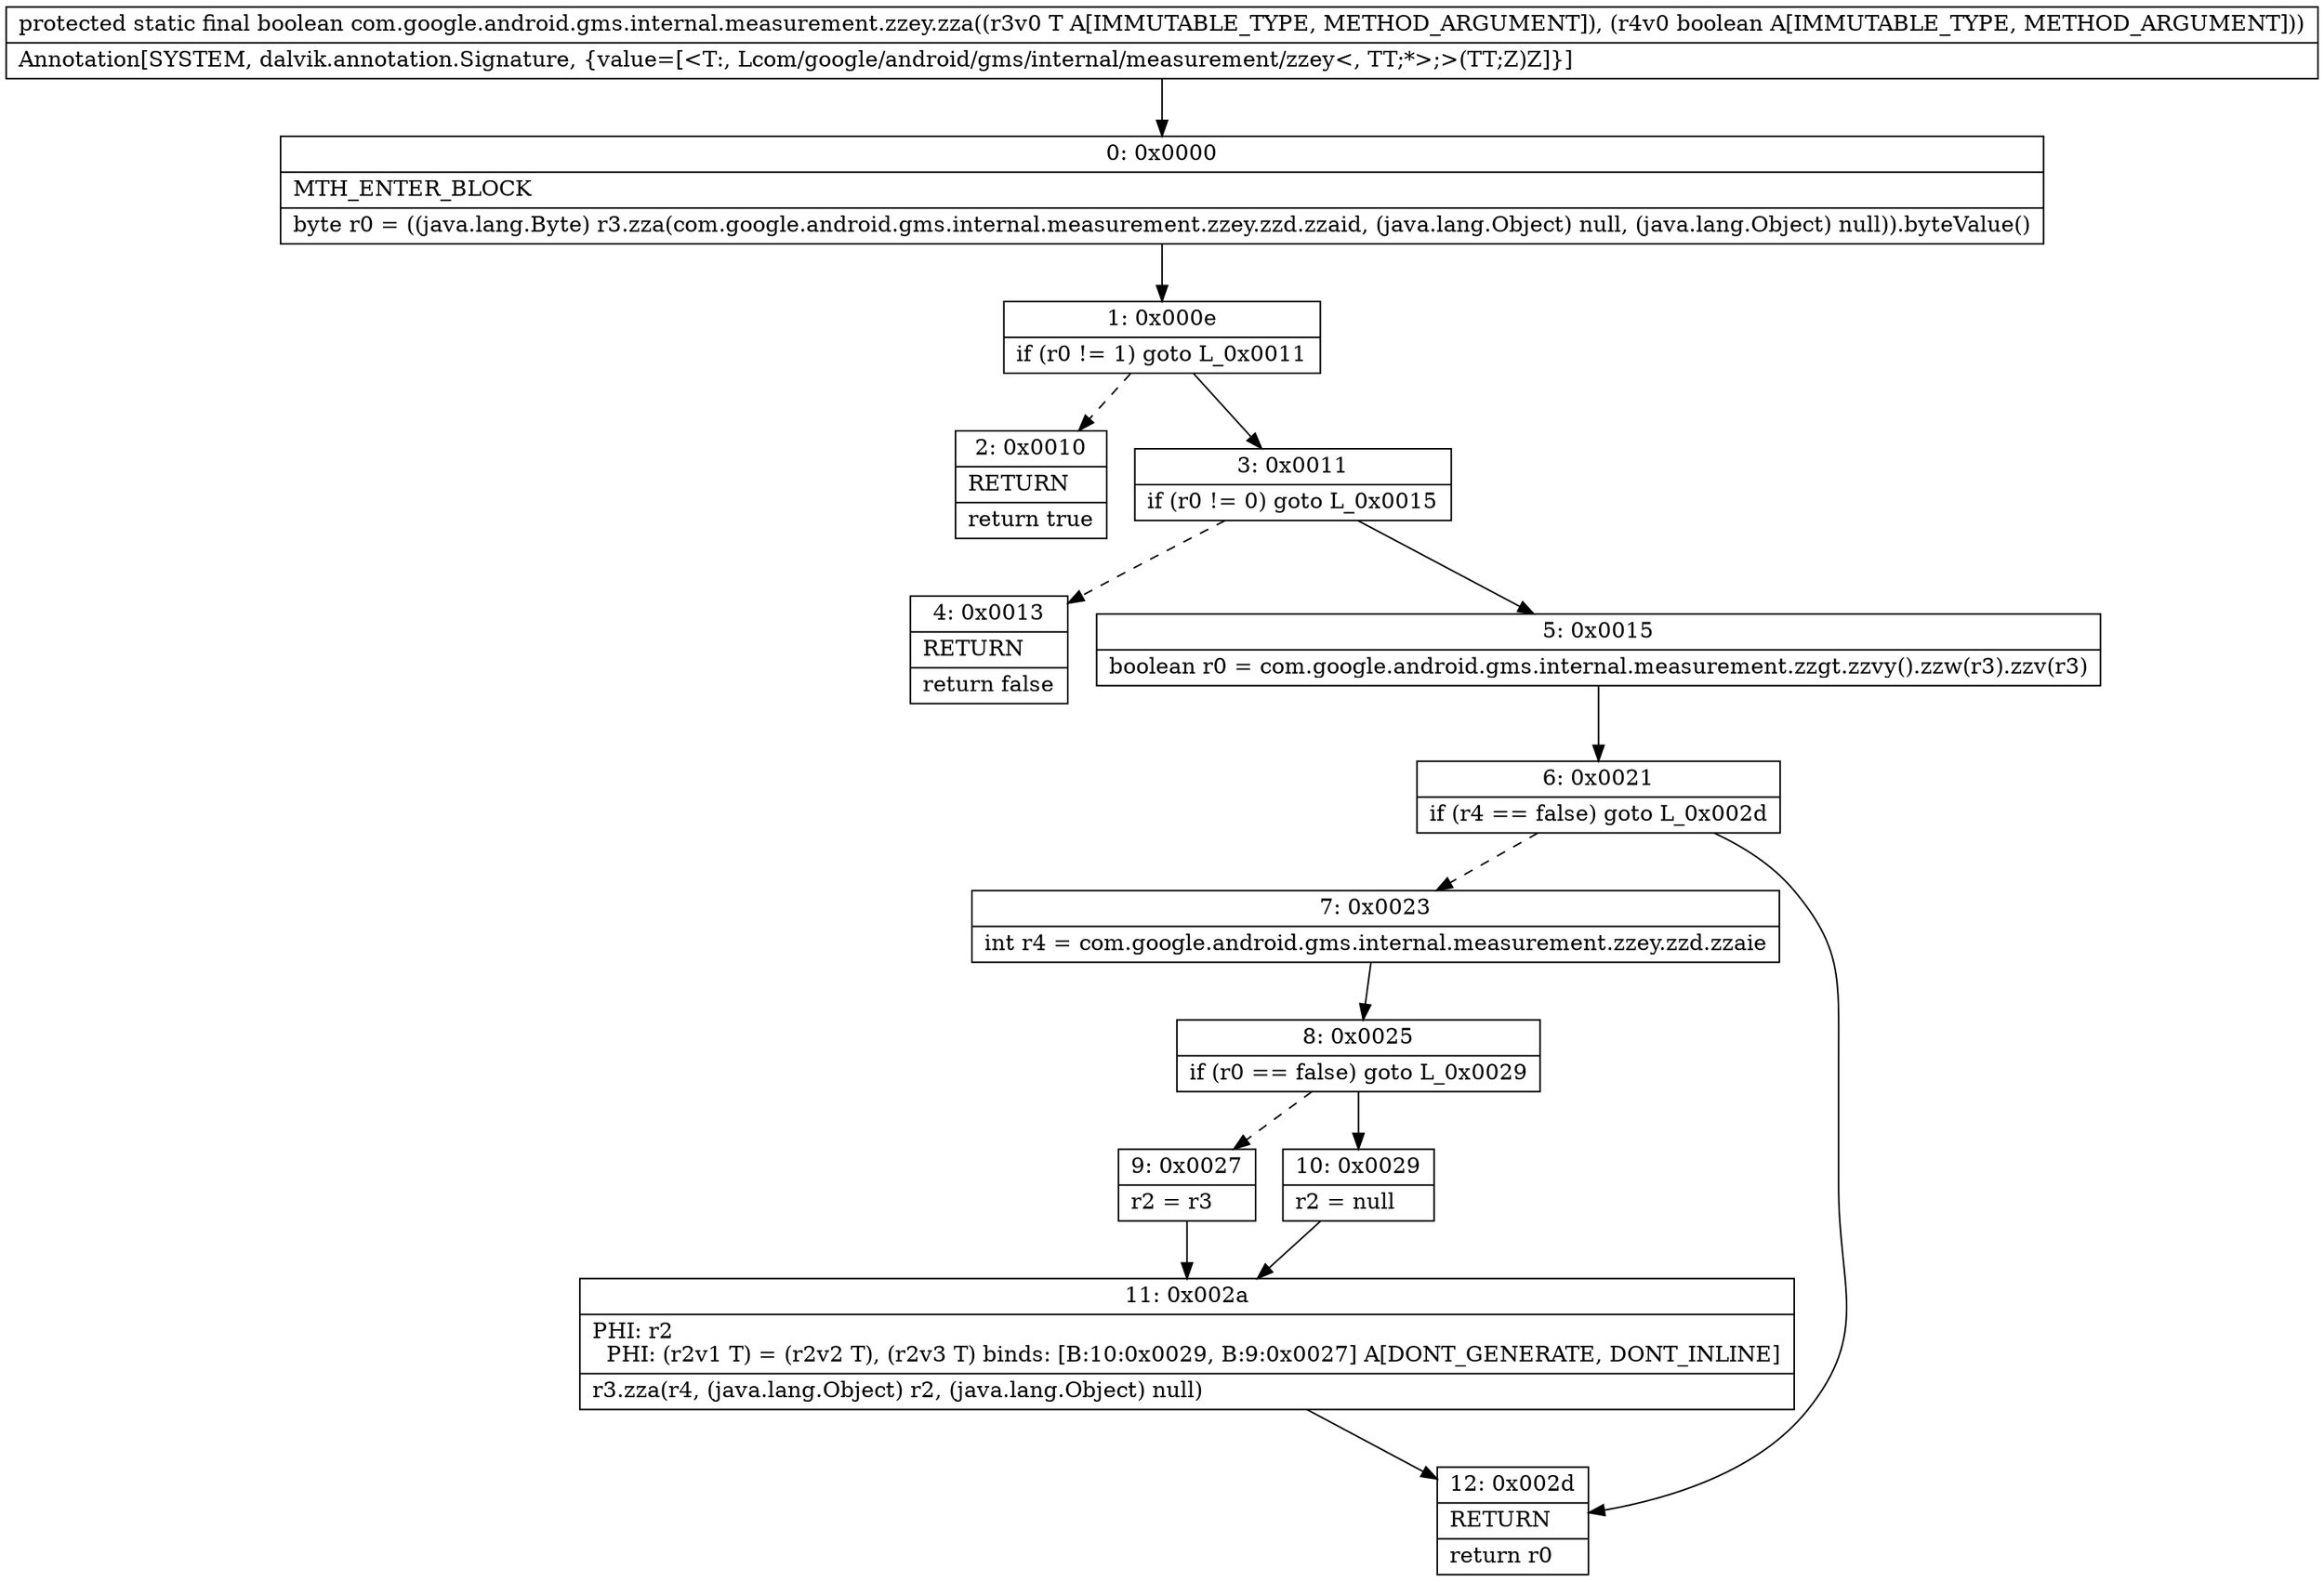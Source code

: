 digraph "CFG forcom.google.android.gms.internal.measurement.zzey.zza(Lcom\/google\/android\/gms\/internal\/measurement\/zzey;Z)Z" {
Node_0 [shape=record,label="{0\:\ 0x0000|MTH_ENTER_BLOCK\l|byte r0 = ((java.lang.Byte) r3.zza(com.google.android.gms.internal.measurement.zzey.zzd.zzaid, (java.lang.Object) null, (java.lang.Object) null)).byteValue()\l}"];
Node_1 [shape=record,label="{1\:\ 0x000e|if (r0 != 1) goto L_0x0011\l}"];
Node_2 [shape=record,label="{2\:\ 0x0010|RETURN\l|return true\l}"];
Node_3 [shape=record,label="{3\:\ 0x0011|if (r0 != 0) goto L_0x0015\l}"];
Node_4 [shape=record,label="{4\:\ 0x0013|RETURN\l|return false\l}"];
Node_5 [shape=record,label="{5\:\ 0x0015|boolean r0 = com.google.android.gms.internal.measurement.zzgt.zzvy().zzw(r3).zzv(r3)\l}"];
Node_6 [shape=record,label="{6\:\ 0x0021|if (r4 == false) goto L_0x002d\l}"];
Node_7 [shape=record,label="{7\:\ 0x0023|int r4 = com.google.android.gms.internal.measurement.zzey.zzd.zzaie\l}"];
Node_8 [shape=record,label="{8\:\ 0x0025|if (r0 == false) goto L_0x0029\l}"];
Node_9 [shape=record,label="{9\:\ 0x0027|r2 = r3\l}"];
Node_10 [shape=record,label="{10\:\ 0x0029|r2 = null\l}"];
Node_11 [shape=record,label="{11\:\ 0x002a|PHI: r2 \l  PHI: (r2v1 T) = (r2v2 T), (r2v3 T) binds: [B:10:0x0029, B:9:0x0027] A[DONT_GENERATE, DONT_INLINE]\l|r3.zza(r4, (java.lang.Object) r2, (java.lang.Object) null)\l}"];
Node_12 [shape=record,label="{12\:\ 0x002d|RETURN\l|return r0\l}"];
MethodNode[shape=record,label="{protected static final boolean com.google.android.gms.internal.measurement.zzey.zza((r3v0 T A[IMMUTABLE_TYPE, METHOD_ARGUMENT]), (r4v0 boolean A[IMMUTABLE_TYPE, METHOD_ARGUMENT]))  | Annotation[SYSTEM, dalvik.annotation.Signature, \{value=[\<T:, Lcom\/google\/android\/gms\/internal\/measurement\/zzey\<, TT;*\>;\>(TT;Z)Z]\}]\l}"];
MethodNode -> Node_0;
Node_0 -> Node_1;
Node_1 -> Node_2[style=dashed];
Node_1 -> Node_3;
Node_3 -> Node_4[style=dashed];
Node_3 -> Node_5;
Node_5 -> Node_6;
Node_6 -> Node_7[style=dashed];
Node_6 -> Node_12;
Node_7 -> Node_8;
Node_8 -> Node_9[style=dashed];
Node_8 -> Node_10;
Node_9 -> Node_11;
Node_10 -> Node_11;
Node_11 -> Node_12;
}

